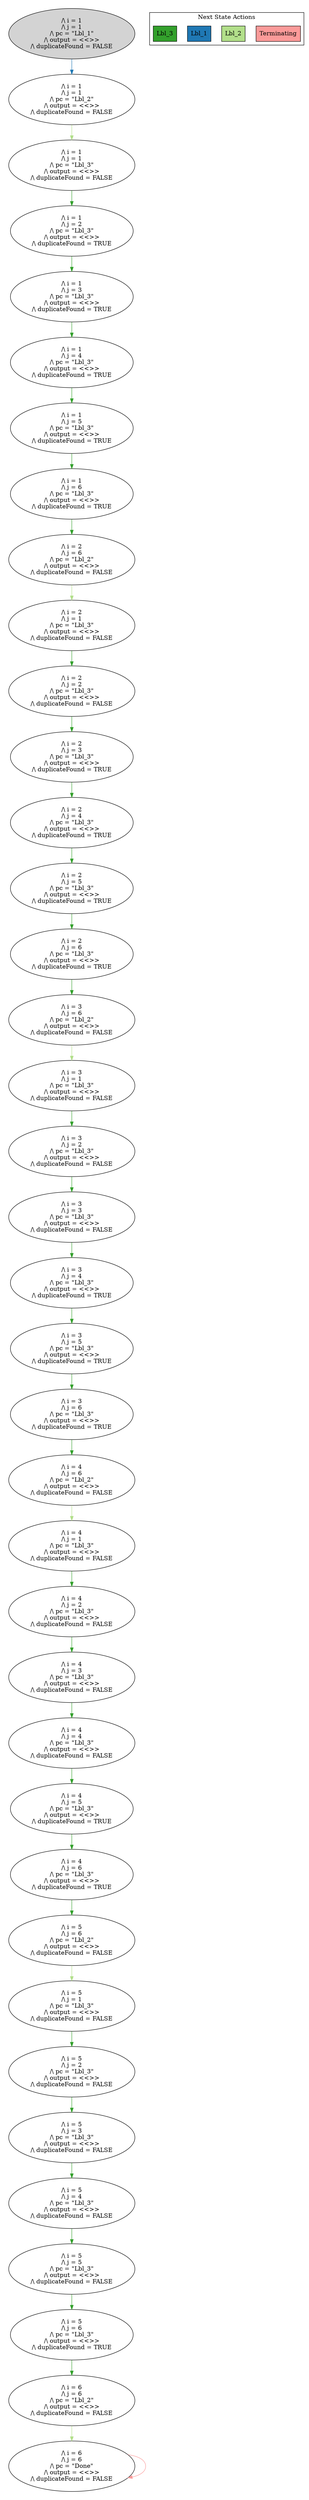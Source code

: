 strict digraph DiskGraph {
edge [colorscheme="paired12"]
nodesep=0.35;
subgraph cluster_graph {
color="white";
4383460837298522148 [label="/\\ i = 1\n/\\ j = 1\n/\\ pc = \"Lbl_1\"\n/\\ output = <<>>\n/\\ duplicateFound = FALSE",style = filled]
4383460837298522148 -> -4284619047354590249 [label="",color="2",fontcolor="2"];
-4284619047354590249 [label="/\\ i = 1\n/\\ j = 1\n/\\ pc = \"Lbl_2\"\n/\\ output = <<>>\n/\\ duplicateFound = FALSE"];
-4284619047354590249 -> -7835617862550705530 [label="",color="3",fontcolor="3"];
-7835617862550705530 [label="/\\ i = 1\n/\\ j = 1\n/\\ pc = \"Lbl_3\"\n/\\ output = <<>>\n/\\ duplicateFound = FALSE"];
-7835617862550705530 -> -3318745204667091852 [label="",color="4",fontcolor="4"];
-3318745204667091852 [label="/\\ i = 1\n/\\ j = 2\n/\\ pc = \"Lbl_3\"\n/\\ output = <<>>\n/\\ duplicateFound = TRUE"];
-3318745204667091852 -> -1985467320662769976 [label="",color="4",fontcolor="4"];
-1985467320662769976 [label="/\\ i = 1\n/\\ j = 3\n/\\ pc = \"Lbl_3\"\n/\\ output = <<>>\n/\\ duplicateFound = TRUE"];
-1985467320662769976 -> 7852857428222659580 [label="",color="4",fontcolor="4"];
7852857428222659580 [label="/\\ i = 1\n/\\ j = 4\n/\\ pc = \"Lbl_3\"\n/\\ output = <<>>\n/\\ duplicateFound = TRUE"];
7852857428222659580 -> 6447383445798191424 [label="",color="4",fontcolor="4"];
6447383445798191424 [label="/\\ i = 1\n/\\ j = 5\n/\\ pc = \"Lbl_3\"\n/\\ output = <<>>\n/\\ duplicateFound = TRUE"];
6447383445798191424 -> 575465014502252164 [label="",color="4",fontcolor="4"];
575465014502252164 [label="/\\ i = 1\n/\\ j = 6\n/\\ pc = \"Lbl_3\"\n/\\ output = <<>>\n/\\ duplicateFound = TRUE"];
575465014502252164 -> -2245297169318269606 [label="",color="4",fontcolor="4"];
-2245297169318269606 [label="/\\ i = 2\n/\\ j = 6\n/\\ pc = \"Lbl_2\"\n/\\ output = <<>>\n/\\ duplicateFound = FALSE"];
-2245297169318269606 -> 4581409206290311487 [label="",color="3",fontcolor="3"];
4581409206290311487 [label="/\\ i = 2\n/\\ j = 1\n/\\ pc = \"Lbl_3\"\n/\\ output = <<>>\n/\\ duplicateFound = FALSE"];
4581409206290311487 -> 6994560891676538619 [label="",color="4",fontcolor="4"];
6994560891676538619 [label="/\\ i = 2\n/\\ j = 2\n/\\ pc = \"Lbl_3\"\n/\\ output = <<>>\n/\\ duplicateFound = FALSE"];
6994560891676538619 -> 5234334549255224689 [label="",color="4",fontcolor="4"];
5234334549255224689 [label="/\\ i = 2\n/\\ j = 3\n/\\ pc = \"Lbl_3\"\n/\\ output = <<>>\n/\\ duplicateFound = TRUE"];
5234334549255224689 -> -4599072083917862843 [label="",color="4",fontcolor="4"];
-4599072083917862843 [label="/\\ i = 2\n/\\ j = 4\n/\\ pc = \"Lbl_3\"\n/\\ output = <<>>\n/\\ duplicateFound = TRUE"];
-4599072083917862843 -> -743215561707633927 [label="",color="4",fontcolor="4"];
-743215561707633927 [label="/\\ i = 2\n/\\ j = 5\n/\\ pc = \"Lbl_3\"\n/\\ output = <<>>\n/\\ duplicateFound = TRUE"];
-743215561707633927 -> -6112983288429372099 [label="",color="4",fontcolor="4"];
-6112983288429372099 [label="/\\ i = 2\n/\\ j = 6\n/\\ pc = \"Lbl_3\"\n/\\ output = <<>>\n/\\ duplicateFound = TRUE"];
-6112983288429372099 -> -8891519857785990195 [label="",color="4",fontcolor="4"];
-8891519857785990195 [label="/\\ i = 3\n/\\ j = 6\n/\\ pc = \"Lbl_2\"\n/\\ output = <<>>\n/\\ duplicateFound = FALSE"];
-8891519857785990195 -> 6618475836338001832 [label="",color="3",fontcolor="3"];
6618475836338001832 [label="/\\ i = 3\n/\\ j = 1\n/\\ pc = \"Lbl_3\"\n/\\ output = <<>>\n/\\ duplicateFound = FALSE"];
6618475836338001832 -> 386271357605087340 [label="",color="4",fontcolor="4"];
386271357605087340 [label="/\\ i = 3\n/\\ j = 2\n/\\ pc = \"Lbl_3\"\n/\\ output = <<>>\n/\\ duplicateFound = FALSE"];
386271357605087340 -> 3521549843782910672 [label="",color="4",fontcolor="4"];
3521549843782910672 [label="/\\ i = 3\n/\\ j = 3\n/\\ pc = \"Lbl_3\"\n/\\ output = <<>>\n/\\ duplicateFound = FALSE"];
3521549843782910672 -> -6601938830127483182 [label="",color="4",fontcolor="4"];
-6601938830127483182 [label="/\\ i = 3\n/\\ j = 4\n/\\ pc = \"Lbl_3\"\n/\\ output = <<>>\n/\\ duplicateFound = TRUE"];
-6601938830127483182 -> -7934653489876927378 [label="",color="4",fontcolor="4"];
-7934653489876927378 [label="/\\ i = 3\n/\\ j = 5\n/\\ pc = \"Lbl_3\"\n/\\ output = <<>>\n/\\ duplicateFound = TRUE"];
-7934653489876927378 -> -3501634726068149334 [label="",color="4",fontcolor="4"];
-3501634726068149334 [label="/\\ i = 3\n/\\ j = 6\n/\\ pc = \"Lbl_3\"\n/\\ output = <<>>\n/\\ duplicateFound = TRUE"];
-3501634726068149334 -> 5011040451752438057 [label="",color="4",fontcolor="4"];
5011040451752438057 [label="/\\ i = 4\n/\\ j = 6\n/\\ pc = \"Lbl_2\"\n/\\ output = <<>>\n/\\ duplicateFound = FALSE"];
5011040451752438057 -> -7293087267480244916 [label="",color="3",fontcolor="3"];
-7293087267480244916 [label="/\\ i = 4\n/\\ j = 1\n/\\ pc = \"Lbl_3\"\n/\\ output = <<>>\n/\\ duplicateFound = FALSE"];
-7293087267480244916 -> -4301926442743025016 [label="",color="4",fontcolor="4"];
-4301926442743025016 [label="/\\ i = 4\n/\\ j = 2\n/\\ pc = \"Lbl_3\"\n/\\ output = <<>>\n/\\ duplicateFound = FALSE"];
-4301926442743025016 -> -1022530843806533580 [label="",color="4",fontcolor="4"];
-1022530843806533580 [label="/\\ i = 4\n/\\ j = 3\n/\\ pc = \"Lbl_3\"\n/\\ output = <<>>\n/\\ duplicateFound = FALSE"];
-1022530843806533580 -> 8739228862988651776 [label="",color="4",fontcolor="4"];
8739228862988651776 [label="/\\ i = 4\n/\\ j = 4\n/\\ pc = \"Lbl_3\"\n/\\ output = <<>>\n/\\ duplicateFound = FALSE"];
8739228862988651776 -> 5832796766639408778 [label="",color="4",fontcolor="4"];
5832796766639408778 [label="/\\ i = 4\n/\\ j = 5\n/\\ pc = \"Lbl_3\"\n/\\ output = <<>>\n/\\ duplicateFound = TRUE"];
5832796766639408778 -> 1042445554020096334 [label="",color="4",fontcolor="4"];
1042445554020096334 [label="/\\ i = 4\n/\\ j = 6\n/\\ pc = \"Lbl_3\"\n/\\ output = <<>>\n/\\ duplicateFound = TRUE"];
1042445554020096334 -> 2433959682165741502 [label="",color="4",fontcolor="4"];
2433959682165741502 [label="/\\ i = 5\n/\\ j = 6\n/\\ pc = \"Lbl_2\"\n/\\ output = <<>>\n/\\ duplicateFound = FALSE"];
2433959682165741502 -> -106859233451453477 [label="",color="3",fontcolor="3"];
-106859233451453477 [label="/\\ i = 5\n/\\ j = 1\n/\\ pc = \"Lbl_3\"\n/\\ output = <<>>\n/\\ duplicateFound = FALSE"];
-106859233451453477 -> -6917072301645329377 [label="",color="4",fontcolor="4"];
-6917072301645329377 [label="/\\ i = 5\n/\\ j = 2\n/\\ pc = \"Lbl_3\"\n/\\ output = <<>>\n/\\ duplicateFound = FALSE"];
-6917072301645329377 -> -7673326380581763421 [label="",color="4",fontcolor="4"];
-7673326380581763421 [label="/\\ i = 5\n/\\ j = 3\n/\\ pc = \"Lbl_3\"\n/\\ output = <<>>\n/\\ duplicateFound = FALSE"];
-7673326380581763421 -> 2092513064234136471 [label="",color="4",fontcolor="4"];
2092513064234136471 [label="/\\ i = 5\n/\\ j = 4\n/\\ pc = \"Lbl_3\"\n/\\ output = <<>>\n/\\ duplicateFound = FALSE"];
2092513064234136471 -> 2920963309773322539 [label="",color="4",fontcolor="4"];
2920963309773322539 [label="/\\ i = 5\n/\\ j = 5\n/\\ pc = \"Lbl_3\"\n/\\ output = <<>>\n/\\ duplicateFound = FALSE"];
2920963309773322539 -> 7654537615936333785 [label="",color="4",fontcolor="4"];
7654537615936333785 [label="/\\ i = 5\n/\\ j = 6\n/\\ pc = \"Lbl_3\"\n/\\ output = <<>>\n/\\ duplicateFound = TRUE"];
7654537615936333785 -> -8281823840472247289 [label="",color="4",fontcolor="4"];
-8281823840472247289 [label="/\\ i = 6\n/\\ j = 6\n/\\ pc = \"Lbl_2\"\n/\\ output = <<>>\n/\\ duplicateFound = FALSE"];
-8281823840472247289 -> -1564883657389950519 [label="",color="3",fontcolor="3"];
-1564883657389950519 [label="/\\ i = 6\n/\\ j = 6\n/\\ pc = \"Done\"\n/\\ output = <<>>\n/\\ duplicateFound = FALSE"];
-1564883657389950519 -> -1564883657389950519 [label="",color="5",fontcolor="5"];
{rank = same; 4383460837298522148;}
{rank = same; -4284619047354590249;}
{rank = same; -7835617862550705530;}
{rank = same; -3318745204667091852;}
{rank = same; -1985467320662769976;}
{rank = same; 7852857428222659580;}
{rank = same; 6447383445798191424;}
{rank = same; 575465014502252164;}
{rank = same; -2245297169318269606;}
{rank = same; 4581409206290311487;}
{rank = same; 6994560891676538619;}
{rank = same; 5234334549255224689;}
{rank = same; -4599072083917862843;}
{rank = same; -743215561707633927;}
{rank = same; -6112983288429372099;}
{rank = same; -8891519857785990195;}
{rank = same; 6618475836338001832;}
{rank = same; 386271357605087340;}
{rank = same; 3521549843782910672;}
{rank = same; -6601938830127483182;}
{rank = same; -7934653489876927378;}
{rank = same; -3501634726068149334;}
{rank = same; 5011040451752438057;}
{rank = same; -7293087267480244916;}
{rank = same; -4301926442743025016;}
{rank = same; -1022530843806533580;}
{rank = same; 8739228862988651776;}
{rank = same; 5832796766639408778;}
{rank = same; 1042445554020096334;}
{rank = same; 2433959682165741502;}
{rank = same; -106859233451453477;}
{rank = same; -6917072301645329377;}
{rank = same; -7673326380581763421;}
{rank = same; 2092513064234136471;}
{rank = same; 2920963309773322539;}
{rank = same; 7654537615936333785;}
{rank = same; -8281823840472247289;}
{rank = same; -1564883657389950519;}
}
subgraph cluster_legend {graph[style=bold];label = "Next State Actions" style="solid"
node [ labeljust="l",colorscheme="paired12",style=filled,shape=record ]
Terminating [label="Terminating",fillcolor=5]
Lbl_2 [label="Lbl_2",fillcolor=3]
Lbl_1 [label="Lbl_1",fillcolor=2]
Lbl_3 [label="Lbl_3",fillcolor=4]
}}